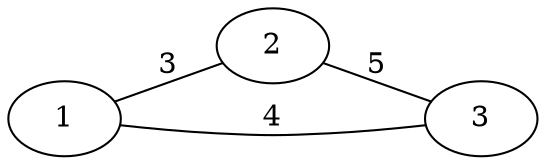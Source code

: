 graph {
    rankdir=LR
    1 -- 2 [label=3, len=3]
    1 -- 3 [label=4, len=4]
    2 -- 3 [label=5, len=5]
}
